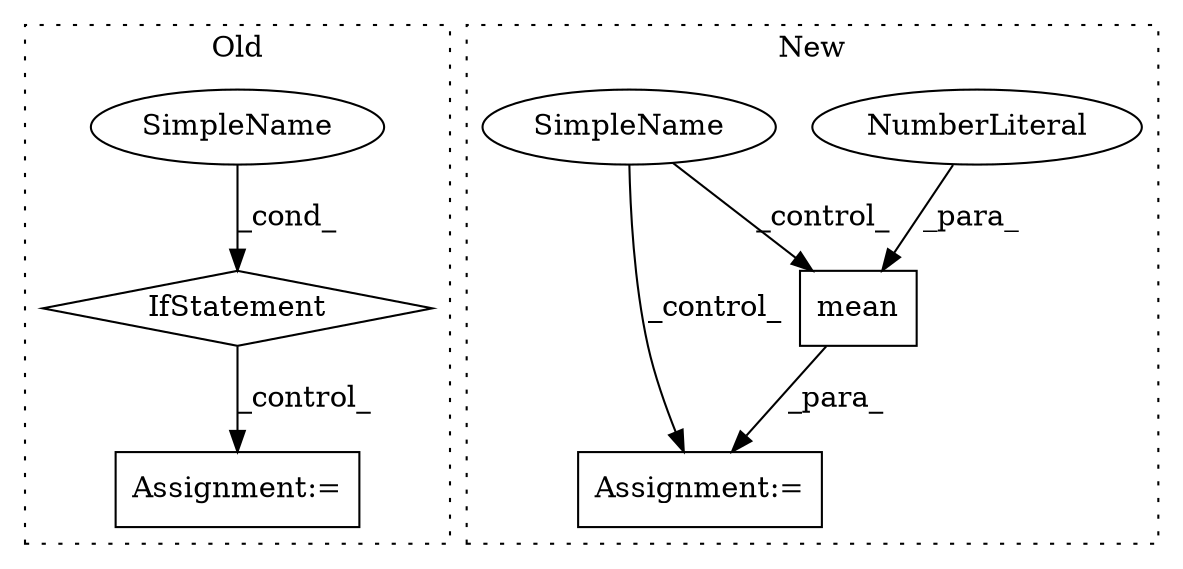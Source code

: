 digraph G {
subgraph cluster0 {
1 [label="IfStatement" a="25" s="2664,2695" l="4,2" shape="diamond"];
4 [label="Assignment:=" a="7" s="2710" l="1" shape="box"];
5 [label="SimpleName" a="42" s="" l="" shape="ellipse"];
label = "Old";
style="dotted";
}
subgraph cluster1 {
2 [label="mean" a="32" s="2851,2857" l="5,1" shape="box"];
3 [label="Assignment:=" a="7" s="2848" l="1" shape="box"];
6 [label="NumberLiteral" a="34" s="2856" l="1" shape="ellipse"];
7 [label="SimpleName" a="42" s="" l="" shape="ellipse"];
label = "New";
style="dotted";
}
1 -> 4 [label="_control_"];
2 -> 3 [label="_para_"];
5 -> 1 [label="_cond_"];
6 -> 2 [label="_para_"];
7 -> 2 [label="_control_"];
7 -> 3 [label="_control_"];
}